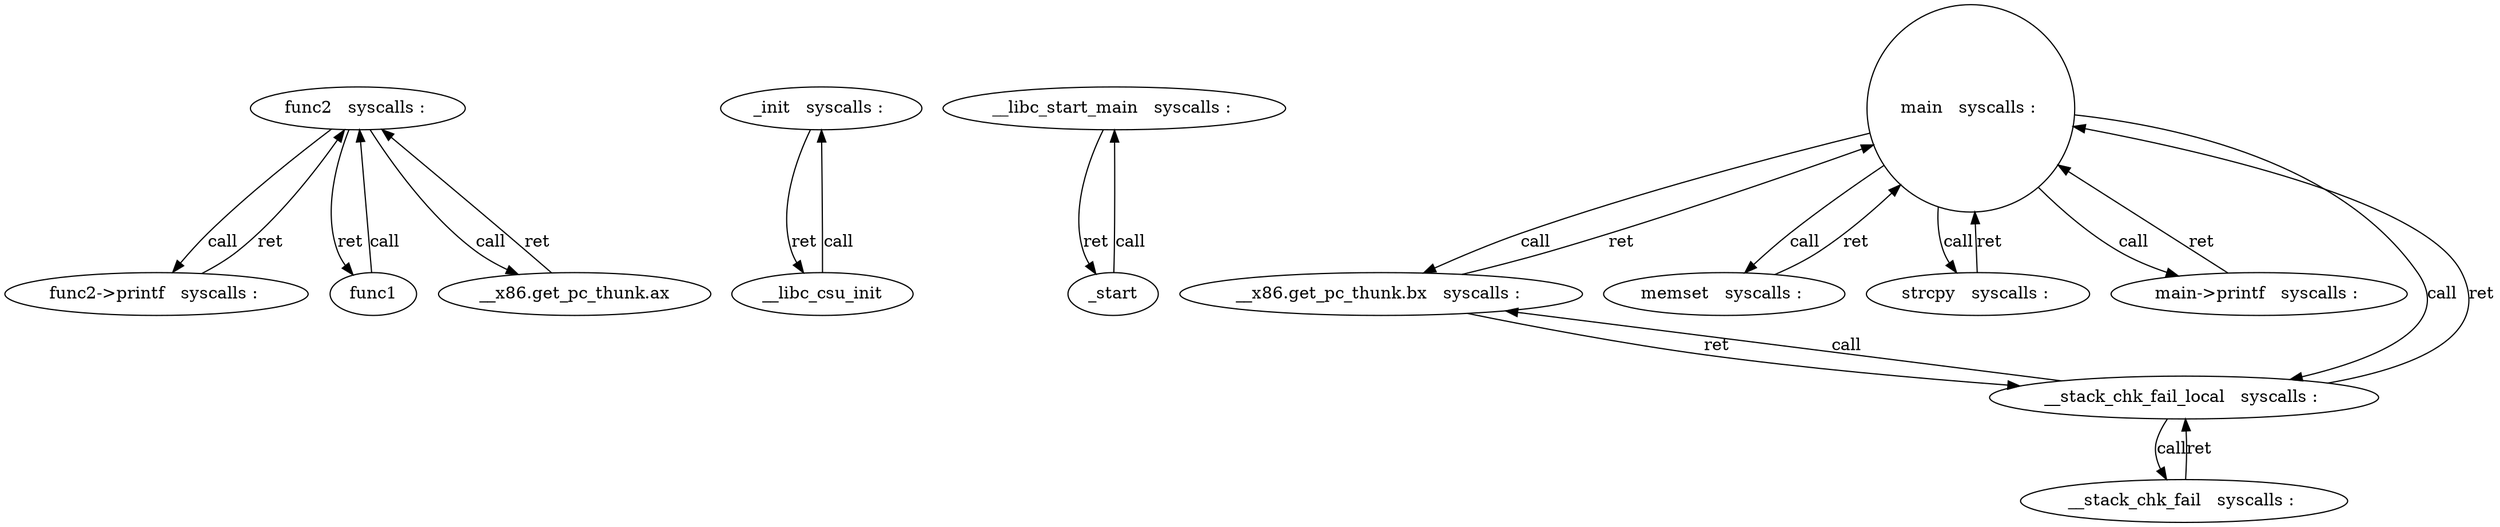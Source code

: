 digraph "output/TestedBin/32-Pattern" {
	func2 [label="func2   syscalls : " attrs="   syscalls : "]
	"func2->printf" [label="func2->printf   syscalls : " attrs="   syscalls : "]
	_init [label="_init   syscalls : " attrs="   syscalls : "]
	__libc_start_main [label="__libc_start_main   syscalls : " attrs="   syscalls : "]
	main [label="main   syscalls : " attrs="   syscalls : " shape=circle]
	"__x86.get_pc_thunk.bx" [label="__x86.get_pc_thunk.bx   syscalls : " attrs="   syscalls : "]
	memset [label="memset   syscalls : " attrs="   syscalls : "]
	strcpy [label="strcpy   syscalls : " attrs="   syscalls : "]
	"main->printf" [label="main->printf   syscalls : " attrs="   syscalls : "]
	__stack_chk_fail_local [label="__stack_chk_fail_local   syscalls : " attrs="   syscalls : "]
	__stack_chk_fail [label="__stack_chk_fail   syscalls : " attrs="   syscalls : "]
	func1 -> func2 [label=call]
	func2 -> func1 [label=ret]
	func2 -> "__x86.get_pc_thunk.ax" [label=call]
	"__x86.get_pc_thunk.ax" -> func2 [label=ret]
	func2 -> "func2->printf" [label=call]
	"func2->printf" -> func2 [label=ret]
	__libc_csu_init -> _init [label=call]
	_init -> __libc_csu_init [label=ret]
	_start -> __libc_start_main [label=call]
	__libc_start_main -> _start [label=ret]
	main -> "__x86.get_pc_thunk.bx" [label=call]
	"__x86.get_pc_thunk.bx" -> main [label=ret]
	main -> memset [label=call]
	memset -> main [label=ret]
	main -> strcpy [label=call]
	strcpy -> main [label=ret]
	main -> "main->printf" [label=call]
	"main->printf" -> main [label=ret]
	main -> __stack_chk_fail_local [label=call]
	__stack_chk_fail_local -> main [label=ret]
	__stack_chk_fail_local -> "__x86.get_pc_thunk.bx" [label=call]
	"__x86.get_pc_thunk.bx" -> __stack_chk_fail_local [label=ret]
	__stack_chk_fail_local -> __stack_chk_fail [label=call]
	__stack_chk_fail -> __stack_chk_fail_local [label=ret]
}
